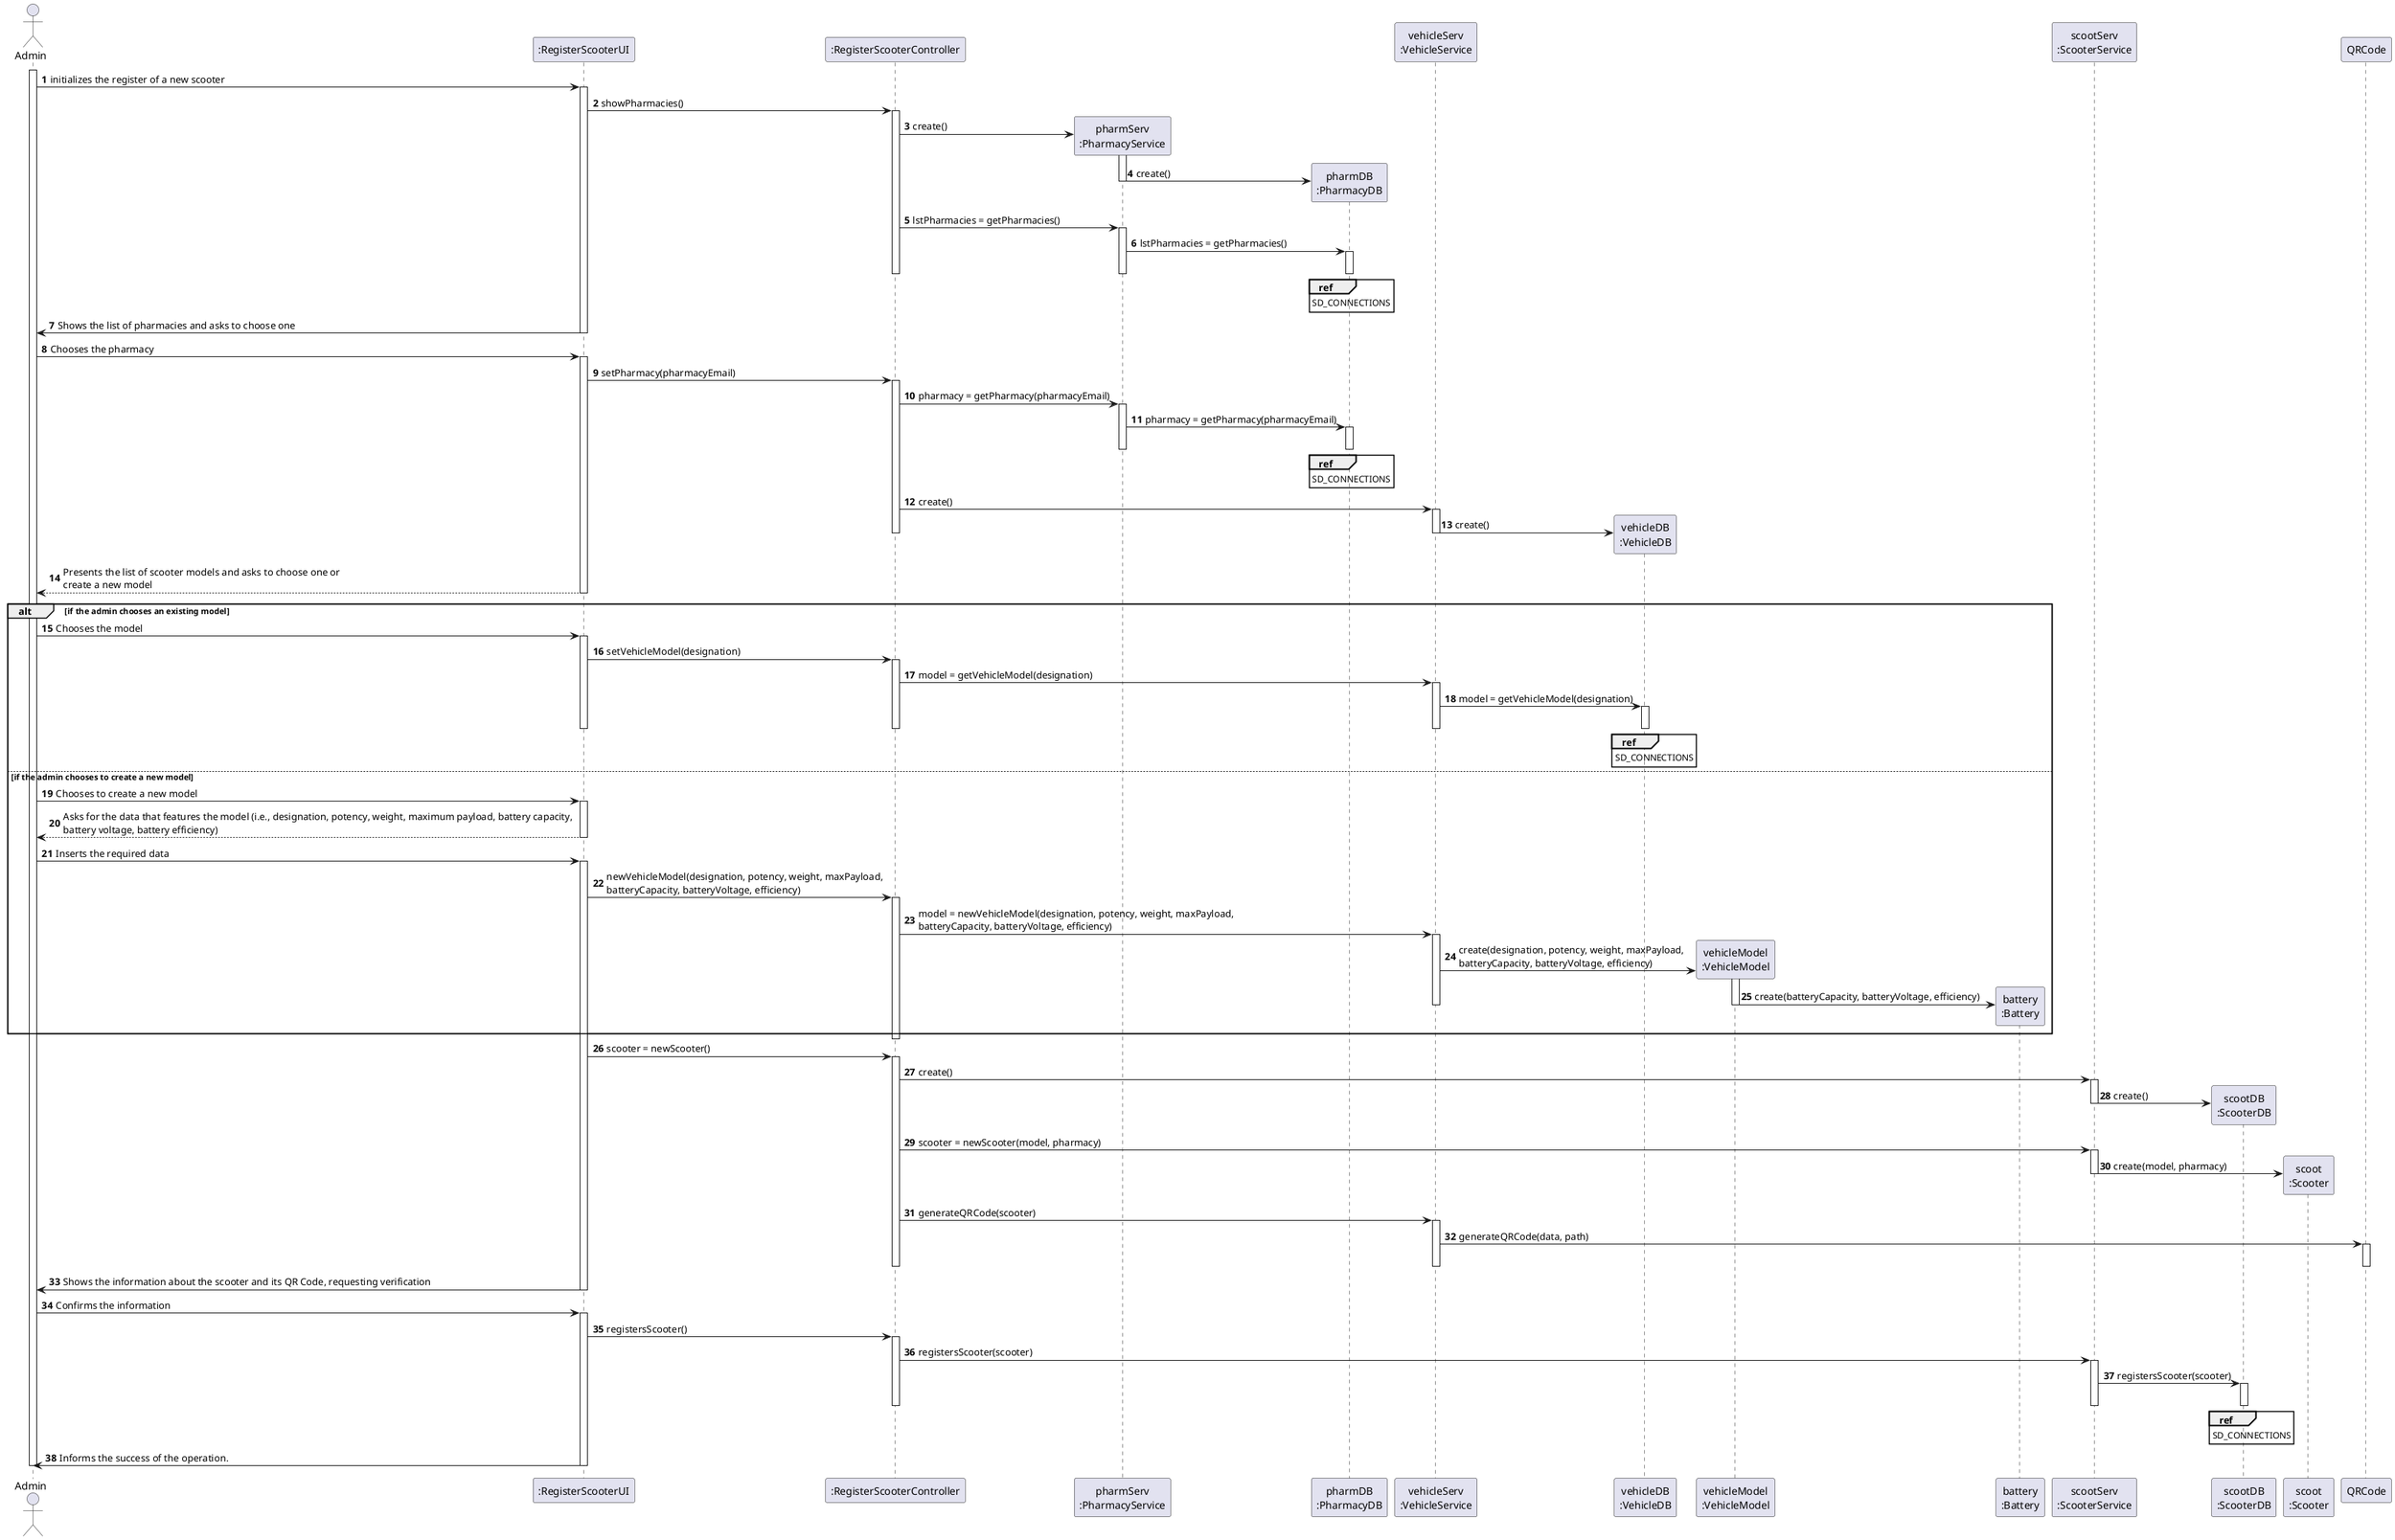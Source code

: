 @startuml
autonumber
actor "Admin" as ADMIN

participant ":RegisterScooterUI" as UI
participant ":RegisterScooterController" as CTRL
participant "pharmServ\n:PharmacyService" as PHS
participant "pharmDB\n:PharmacyDB" as PHDB
participant "vehicleServ\n:VehicleService" as VS
participant "vehicleDB\n:VehicleDB" as VDB
participant "vehicleModel\n:VehicleModel" as VM
participant "battery\n:Battery" as B
participant "scootServ\n:ScooterService" as SS
participant "scootDB\n:ScooterDB" as SDB
participant "scoot\n:Scooter" as SC
participant "QRCode" as QR

activate ADMIN

ADMIN -> UI : initializes the register of a new scooter
activate UI
UI -> CTRL : showPharmacies()
activate CTRL
CTRL -> PHS ** : create()
activate PHS
PHS -> PHDB ** : create()
deactivate PHS
CTRL -> PHS : lstPharmacies = getPharmacies()
activate PHS
PHS -> PHDB : lstPharmacies = getPharmacies()
activate PHDB
ref over PHDB
SD_CONNECTIONS
end ref
deactivate PHDB
deactivate PHS
deactivate CTRL
UI -> ADMIN : Shows the list of pharmacies and asks to choose one
deactivate UI

ADMIN -> UI : Chooses the pharmacy
activate UI

UI -> CTRL : setPharmacy(pharmacyEmail)
activate CTRL
CTRL -> PHS : pharmacy = getPharmacy(pharmacyEmail)
activate PHS
PHS -> PHDB : pharmacy = getPharmacy(pharmacyEmail)
activate PHDB
ref over PHDB
SD_CONNECTIONS
end ref
deactivate PHDB
deactivate PHS
CTRL -> VS : create()
activate VS
VS -> VDB ** : create()
deactivate VS
deactivate CTRL

UI --> ADMIN : Presents the list of scooter models and asks to choose one or\ncreate a new model
deactivate UI
alt if the admin chooses an existing model
ADMIN -> UI : Chooses the model
activate UI
UI -> CTRL : setVehicleModel(designation)
activate CTRL
CTRL -> VS : model = getVehicleModel(designation)
activate VS
VS -> VDB : model = getVehicleModel(designation)
activate VDB
ref over VDB
SD_CONNECTIONS
end ref
deactivate VDB
deactivate VS
deactivate CTRL
deactivate UI
else if the admin chooses to create a new model
ADMIN -> UI : Chooses to create a new model
activate UI
UI --> ADMIN : Asks for the data that features the model (i.e., designation, potency, weight, maximum payload, battery capacity, \nbattery voltage, battery efficiency)
deactivate UI
ADMIN -> UI : Inserts the required data
activate UI

UI -> CTRL : newVehicleModel(designation, potency, weight, maxPayload,\nbatteryCapacity, batteryVoltage, efficiency)
activate CTRL

CTRL -> VS : model = newVehicleModel(designation, potency, weight, maxPayload,\nbatteryCapacity, batteryVoltage, efficiency)
activate VS
VS -> VM ** : create(designation, potency, weight, maxPayload,\nbatteryCapacity, batteryVoltage, efficiency)
activate VM
VM -> B ** : create(batteryCapacity, batteryVoltage, efficiency)
deactivate VM
deactivate VS
end alt
deactivate CTRL
UI -> CTRL : scooter = newScooter()
activate CTRL
CTRL -> SS : create()
activate SS
SS -> SDB ** : create()
deactivate SS

CTRL -> SS : scooter = newScooter(model, pharmacy)
activate SS
SS -> SC ** : create(model, pharmacy)
deactivate SS

CTRL -> VS : generateQRCode(scooter)
activate VS
VS -> QR : generateQRCode(data, path)
activate QR
deactivate QR
deactivate VS
deactivate CTRL

UI -> ADMIN : Shows the information about the scooter and its QR Code, requesting verification
deactivate UI

ADMIN -> UI : Confirms the information
activate UI
UI -> CTRL : registersScooter()
activate CTRL
CTRL -> SS : registersScooter(scooter)
activate SS
SS -> SDB : registersScooter(scooter)
activate SDB
ref over SDB
SD_CONNECTIONS
end ref
deactivate SDB
deactivate SS
deactivate CTRL
UI -> ADMIN : Informs the success of the operation.
deactivate UI

deactivate ADMIN

@enduml
